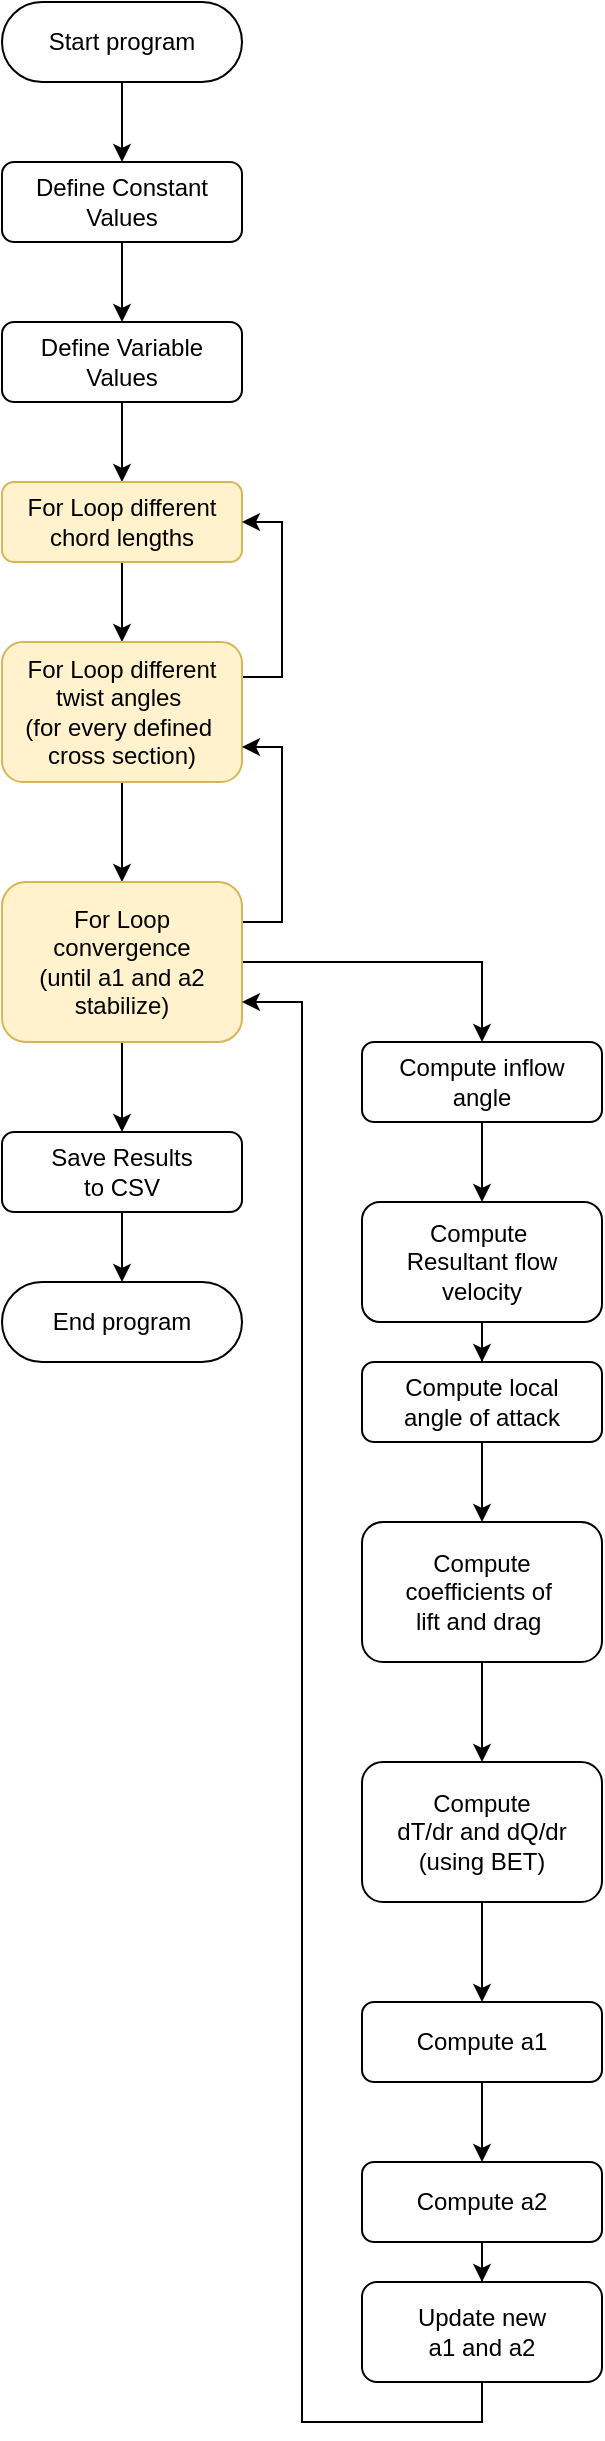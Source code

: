 <mxfile version="21.1.0" type="device">
  <diagram id="C5RBs43oDa-KdzZeNtuy" name="Page-1">
    <mxGraphModel dx="925" dy="493" grid="1" gridSize="10" guides="1" tooltips="1" connect="1" arrows="1" fold="1" page="1" pageScale="1" pageWidth="827" pageHeight="1169" math="0" shadow="0">
      <root>
        <mxCell id="WIyWlLk6GJQsqaUBKTNV-0" />
        <mxCell id="WIyWlLk6GJQsqaUBKTNV-1" parent="WIyWlLk6GJQsqaUBKTNV-0" />
        <mxCell id="dR-rQW1L00YQ3CzSb4jp-8" style="edgeStyle=orthogonalEdgeStyle;rounded=0;orthogonalLoop=1;jettySize=auto;html=1;entryX=0.5;entryY=0;entryDx=0;entryDy=0;" edge="1" parent="WIyWlLk6GJQsqaUBKTNV-1" source="WIyWlLk6GJQsqaUBKTNV-3" target="dR-rQW1L00YQ3CzSb4jp-3">
          <mxGeometry relative="1" as="geometry" />
        </mxCell>
        <mxCell id="WIyWlLk6GJQsqaUBKTNV-3" value="Define Constant&lt;br&gt;Values" style="rounded=1;whiteSpace=wrap;html=1;fontSize=12;glass=0;strokeWidth=1;shadow=0;" parent="WIyWlLk6GJQsqaUBKTNV-1" vertex="1">
          <mxGeometry x="160" y="80" width="120" height="40" as="geometry" />
        </mxCell>
        <mxCell id="dR-rQW1L00YQ3CzSb4jp-7" style="edgeStyle=orthogonalEdgeStyle;rounded=0;orthogonalLoop=1;jettySize=auto;html=1;entryX=0.5;entryY=0;entryDx=0;entryDy=0;endArrow=classic;endFill=1;" edge="1" parent="WIyWlLk6GJQsqaUBKTNV-1" source="dR-rQW1L00YQ3CzSb4jp-2" target="WIyWlLk6GJQsqaUBKTNV-3">
          <mxGeometry relative="1" as="geometry" />
        </mxCell>
        <mxCell id="dR-rQW1L00YQ3CzSb4jp-2" value="Start program" style="html=1;dashed=0;whiteSpace=wrap;shape=mxgraph.dfd.start" vertex="1" parent="WIyWlLk6GJQsqaUBKTNV-1">
          <mxGeometry x="160" width="120" height="40" as="geometry" />
        </mxCell>
        <mxCell id="dR-rQW1L00YQ3CzSb4jp-9" style="edgeStyle=orthogonalEdgeStyle;rounded=0;orthogonalLoop=1;jettySize=auto;html=1;entryX=0.5;entryY=0;entryDx=0;entryDy=0;" edge="1" parent="WIyWlLk6GJQsqaUBKTNV-1" source="dR-rQW1L00YQ3CzSb4jp-3" target="dR-rQW1L00YQ3CzSb4jp-4">
          <mxGeometry relative="1" as="geometry" />
        </mxCell>
        <mxCell id="dR-rQW1L00YQ3CzSb4jp-3" value="Define Variable&lt;br&gt;Values" style="rounded=1;whiteSpace=wrap;html=1;fontSize=12;glass=0;strokeWidth=1;shadow=0;" vertex="1" parent="WIyWlLk6GJQsqaUBKTNV-1">
          <mxGeometry x="160" y="160" width="120" height="40" as="geometry" />
        </mxCell>
        <mxCell id="dR-rQW1L00YQ3CzSb4jp-10" style="edgeStyle=orthogonalEdgeStyle;rounded=0;orthogonalLoop=1;jettySize=auto;html=1;entryX=0.5;entryY=0;entryDx=0;entryDy=0;" edge="1" parent="WIyWlLk6GJQsqaUBKTNV-1" source="dR-rQW1L00YQ3CzSb4jp-4" target="dR-rQW1L00YQ3CzSb4jp-5">
          <mxGeometry relative="1" as="geometry" />
        </mxCell>
        <mxCell id="dR-rQW1L00YQ3CzSb4jp-4" value="For Loop different&lt;br&gt;chord lengths" style="rounded=1;whiteSpace=wrap;html=1;fontSize=12;glass=0;strokeWidth=1;shadow=0;fillColor=#fff2cc;strokeColor=#d6b656;" vertex="1" parent="WIyWlLk6GJQsqaUBKTNV-1">
          <mxGeometry x="160" y="240" width="120" height="40" as="geometry" />
        </mxCell>
        <mxCell id="dR-rQW1L00YQ3CzSb4jp-11" style="edgeStyle=orthogonalEdgeStyle;rounded=0;orthogonalLoop=1;jettySize=auto;html=1;entryX=0.5;entryY=0;entryDx=0;entryDy=0;" edge="1" parent="WIyWlLk6GJQsqaUBKTNV-1" source="dR-rQW1L00YQ3CzSb4jp-5" target="dR-rQW1L00YQ3CzSb4jp-6">
          <mxGeometry relative="1" as="geometry" />
        </mxCell>
        <mxCell id="dR-rQW1L00YQ3CzSb4jp-34" style="edgeStyle=orthogonalEdgeStyle;rounded=0;orthogonalLoop=1;jettySize=auto;html=1;exitX=1;exitY=0.25;exitDx=0;exitDy=0;entryX=1;entryY=0.5;entryDx=0;entryDy=0;" edge="1" parent="WIyWlLk6GJQsqaUBKTNV-1" source="dR-rQW1L00YQ3CzSb4jp-5" target="dR-rQW1L00YQ3CzSb4jp-4">
          <mxGeometry relative="1" as="geometry" />
        </mxCell>
        <mxCell id="dR-rQW1L00YQ3CzSb4jp-5" value="For Loop different&lt;br&gt;twist angles&amp;nbsp;&lt;br&gt;(for every defined&amp;nbsp;&lt;br&gt;cross section)" style="rounded=1;whiteSpace=wrap;html=1;fontSize=12;glass=0;strokeWidth=1;shadow=0;fillColor=#fff2cc;strokeColor=#d6b656;" vertex="1" parent="WIyWlLk6GJQsqaUBKTNV-1">
          <mxGeometry x="160" y="320" width="120" height="70" as="geometry" />
        </mxCell>
        <mxCell id="dR-rQW1L00YQ3CzSb4jp-28" style="edgeStyle=orthogonalEdgeStyle;rounded=0;orthogonalLoop=1;jettySize=auto;html=1;entryX=0.5;entryY=0;entryDx=0;entryDy=0;" edge="1" parent="WIyWlLk6GJQsqaUBKTNV-1" source="dR-rQW1L00YQ3CzSb4jp-6" target="dR-rQW1L00YQ3CzSb4jp-13">
          <mxGeometry relative="1" as="geometry" />
        </mxCell>
        <mxCell id="dR-rQW1L00YQ3CzSb4jp-33" style="edgeStyle=orthogonalEdgeStyle;rounded=0;orthogonalLoop=1;jettySize=auto;html=1;exitX=1;exitY=0.25;exitDx=0;exitDy=0;entryX=1;entryY=0.75;entryDx=0;entryDy=0;" edge="1" parent="WIyWlLk6GJQsqaUBKTNV-1" source="dR-rQW1L00YQ3CzSb4jp-6" target="dR-rQW1L00YQ3CzSb4jp-5">
          <mxGeometry relative="1" as="geometry" />
        </mxCell>
        <mxCell id="dR-rQW1L00YQ3CzSb4jp-36" style="edgeStyle=orthogonalEdgeStyle;rounded=0;orthogonalLoop=1;jettySize=auto;html=1;entryX=0.5;entryY=0;entryDx=0;entryDy=0;" edge="1" parent="WIyWlLk6GJQsqaUBKTNV-1" source="dR-rQW1L00YQ3CzSb4jp-6" target="dR-rQW1L00YQ3CzSb4jp-35">
          <mxGeometry relative="1" as="geometry" />
        </mxCell>
        <mxCell id="dR-rQW1L00YQ3CzSb4jp-6" value="For Loop convergence&lt;br&gt;(until a1 and a2 stabilize)" style="rounded=1;whiteSpace=wrap;html=1;fontSize=12;glass=0;strokeWidth=1;shadow=0;fillColor=#fff2cc;strokeColor=#d6b656;" vertex="1" parent="WIyWlLk6GJQsqaUBKTNV-1">
          <mxGeometry x="160" y="440" width="120" height="80" as="geometry" />
        </mxCell>
        <mxCell id="dR-rQW1L00YQ3CzSb4jp-12" style="edgeStyle=orthogonalEdgeStyle;rounded=0;orthogonalLoop=1;jettySize=auto;html=1;entryX=0.5;entryY=0;entryDx=0;entryDy=0;" edge="1" parent="WIyWlLk6GJQsqaUBKTNV-1" source="dR-rQW1L00YQ3CzSb4jp-13" target="dR-rQW1L00YQ3CzSb4jp-15">
          <mxGeometry relative="1" as="geometry" />
        </mxCell>
        <mxCell id="dR-rQW1L00YQ3CzSb4jp-13" value="Compute inflow&lt;br&gt;angle" style="rounded=1;whiteSpace=wrap;html=1;fontSize=12;glass=0;strokeWidth=1;shadow=0;" vertex="1" parent="WIyWlLk6GJQsqaUBKTNV-1">
          <mxGeometry x="340" y="520" width="120" height="40" as="geometry" />
        </mxCell>
        <mxCell id="dR-rQW1L00YQ3CzSb4jp-14" style="edgeStyle=orthogonalEdgeStyle;rounded=0;orthogonalLoop=1;jettySize=auto;html=1;entryX=0.5;entryY=0;entryDx=0;entryDy=0;" edge="1" parent="WIyWlLk6GJQsqaUBKTNV-1" source="dR-rQW1L00YQ3CzSb4jp-15" target="dR-rQW1L00YQ3CzSb4jp-17">
          <mxGeometry relative="1" as="geometry" />
        </mxCell>
        <mxCell id="dR-rQW1L00YQ3CzSb4jp-15" value="Compute&amp;nbsp;&lt;br&gt;Resultant flow velocity" style="rounded=1;whiteSpace=wrap;html=1;fontSize=12;glass=0;strokeWidth=1;shadow=0;" vertex="1" parent="WIyWlLk6GJQsqaUBKTNV-1">
          <mxGeometry x="340" y="600" width="120" height="60" as="geometry" />
        </mxCell>
        <mxCell id="dR-rQW1L00YQ3CzSb4jp-16" style="edgeStyle=orthogonalEdgeStyle;rounded=0;orthogonalLoop=1;jettySize=auto;html=1;entryX=0.5;entryY=0;entryDx=0;entryDy=0;" edge="1" parent="WIyWlLk6GJQsqaUBKTNV-1" source="dR-rQW1L00YQ3CzSb4jp-17" target="dR-rQW1L00YQ3CzSb4jp-19">
          <mxGeometry relative="1" as="geometry" />
        </mxCell>
        <mxCell id="dR-rQW1L00YQ3CzSb4jp-17" value="Compute local &lt;br&gt;angle of attack" style="rounded=1;whiteSpace=wrap;html=1;fontSize=12;glass=0;strokeWidth=1;shadow=0;" vertex="1" parent="WIyWlLk6GJQsqaUBKTNV-1">
          <mxGeometry x="340" y="680" width="120" height="40" as="geometry" />
        </mxCell>
        <mxCell id="dR-rQW1L00YQ3CzSb4jp-18" style="edgeStyle=orthogonalEdgeStyle;rounded=0;orthogonalLoop=1;jettySize=auto;html=1;entryX=0.5;entryY=0;entryDx=0;entryDy=0;" edge="1" parent="WIyWlLk6GJQsqaUBKTNV-1" source="dR-rQW1L00YQ3CzSb4jp-19" target="dR-rQW1L00YQ3CzSb4jp-20">
          <mxGeometry relative="1" as="geometry" />
        </mxCell>
        <mxCell id="dR-rQW1L00YQ3CzSb4jp-19" value="Compute&lt;br&gt;coefficients of&amp;nbsp;&lt;br&gt;lift and drag&amp;nbsp;" style="rounded=1;whiteSpace=wrap;html=1;fontSize=12;glass=0;strokeWidth=1;shadow=0;" vertex="1" parent="WIyWlLk6GJQsqaUBKTNV-1">
          <mxGeometry x="340" y="760" width="120" height="70" as="geometry" />
        </mxCell>
        <mxCell id="dR-rQW1L00YQ3CzSb4jp-26" style="edgeStyle=orthogonalEdgeStyle;rounded=0;orthogonalLoop=1;jettySize=auto;html=1;entryX=0.5;entryY=0;entryDx=0;entryDy=0;" edge="1" parent="WIyWlLk6GJQsqaUBKTNV-1" source="dR-rQW1L00YQ3CzSb4jp-20" target="dR-rQW1L00YQ3CzSb4jp-22">
          <mxGeometry relative="1" as="geometry" />
        </mxCell>
        <mxCell id="dR-rQW1L00YQ3CzSb4jp-20" value="Compute &lt;br&gt;dT/dr and dQ/dr&lt;br&gt;(using BET)" style="rounded=1;whiteSpace=wrap;html=1;fontSize=12;glass=0;strokeWidth=1;shadow=0;" vertex="1" parent="WIyWlLk6GJQsqaUBKTNV-1">
          <mxGeometry x="340" y="880" width="120" height="70" as="geometry" />
        </mxCell>
        <mxCell id="dR-rQW1L00YQ3CzSb4jp-21" style="edgeStyle=orthogonalEdgeStyle;rounded=0;orthogonalLoop=1;jettySize=auto;html=1;entryX=0.5;entryY=0;entryDx=0;entryDy=0;" edge="1" parent="WIyWlLk6GJQsqaUBKTNV-1" source="dR-rQW1L00YQ3CzSb4jp-22" target="dR-rQW1L00YQ3CzSb4jp-24">
          <mxGeometry relative="1" as="geometry" />
        </mxCell>
        <mxCell id="dR-rQW1L00YQ3CzSb4jp-22" value="Compute a1" style="rounded=1;whiteSpace=wrap;html=1;fontSize=12;glass=0;strokeWidth=1;shadow=0;" vertex="1" parent="WIyWlLk6GJQsqaUBKTNV-1">
          <mxGeometry x="340" y="1000" width="120" height="40" as="geometry" />
        </mxCell>
        <mxCell id="dR-rQW1L00YQ3CzSb4jp-23" style="edgeStyle=orthogonalEdgeStyle;rounded=0;orthogonalLoop=1;jettySize=auto;html=1;entryX=0.5;entryY=0;entryDx=0;entryDy=0;" edge="1" parent="WIyWlLk6GJQsqaUBKTNV-1" source="dR-rQW1L00YQ3CzSb4jp-24" target="dR-rQW1L00YQ3CzSb4jp-25">
          <mxGeometry relative="1" as="geometry" />
        </mxCell>
        <mxCell id="dR-rQW1L00YQ3CzSb4jp-24" value="Compute a2" style="rounded=1;whiteSpace=wrap;html=1;fontSize=12;glass=0;strokeWidth=1;shadow=0;" vertex="1" parent="WIyWlLk6GJQsqaUBKTNV-1">
          <mxGeometry x="340" y="1080" width="120" height="40" as="geometry" />
        </mxCell>
        <mxCell id="dR-rQW1L00YQ3CzSb4jp-27" style="edgeStyle=orthogonalEdgeStyle;rounded=0;orthogonalLoop=1;jettySize=auto;html=1;entryX=1;entryY=0.75;entryDx=0;entryDy=0;" edge="1" parent="WIyWlLk6GJQsqaUBKTNV-1" source="dR-rQW1L00YQ3CzSb4jp-25" target="dR-rQW1L00YQ3CzSb4jp-6">
          <mxGeometry relative="1" as="geometry">
            <Array as="points">
              <mxPoint x="400" y="1210" />
              <mxPoint x="310" y="1210" />
              <mxPoint x="310" y="500" />
            </Array>
          </mxGeometry>
        </mxCell>
        <mxCell id="dR-rQW1L00YQ3CzSb4jp-25" value="Update new&lt;br&gt;a1 and a2" style="rounded=1;whiteSpace=wrap;html=1;fontSize=12;glass=0;strokeWidth=1;shadow=0;" vertex="1" parent="WIyWlLk6GJQsqaUBKTNV-1">
          <mxGeometry x="340" y="1140" width="120" height="50" as="geometry" />
        </mxCell>
        <mxCell id="dR-rQW1L00YQ3CzSb4jp-38" style="edgeStyle=orthogonalEdgeStyle;rounded=0;orthogonalLoop=1;jettySize=auto;html=1;entryX=0.5;entryY=0.5;entryDx=0;entryDy=-20;entryPerimeter=0;" edge="1" parent="WIyWlLk6GJQsqaUBKTNV-1" source="dR-rQW1L00YQ3CzSb4jp-35" target="dR-rQW1L00YQ3CzSb4jp-37">
          <mxGeometry relative="1" as="geometry" />
        </mxCell>
        <mxCell id="dR-rQW1L00YQ3CzSb4jp-35" value="Save Results&lt;br&gt;to CSV" style="rounded=1;whiteSpace=wrap;html=1;fontSize=12;glass=0;strokeWidth=1;shadow=0;" vertex="1" parent="WIyWlLk6GJQsqaUBKTNV-1">
          <mxGeometry x="160" y="565" width="120" height="40" as="geometry" />
        </mxCell>
        <mxCell id="dR-rQW1L00YQ3CzSb4jp-37" value="End program" style="html=1;dashed=0;whiteSpace=wrap;shape=mxgraph.dfd.start" vertex="1" parent="WIyWlLk6GJQsqaUBKTNV-1">
          <mxGeometry x="160" y="640" width="120" height="40" as="geometry" />
        </mxCell>
      </root>
    </mxGraphModel>
  </diagram>
</mxfile>
